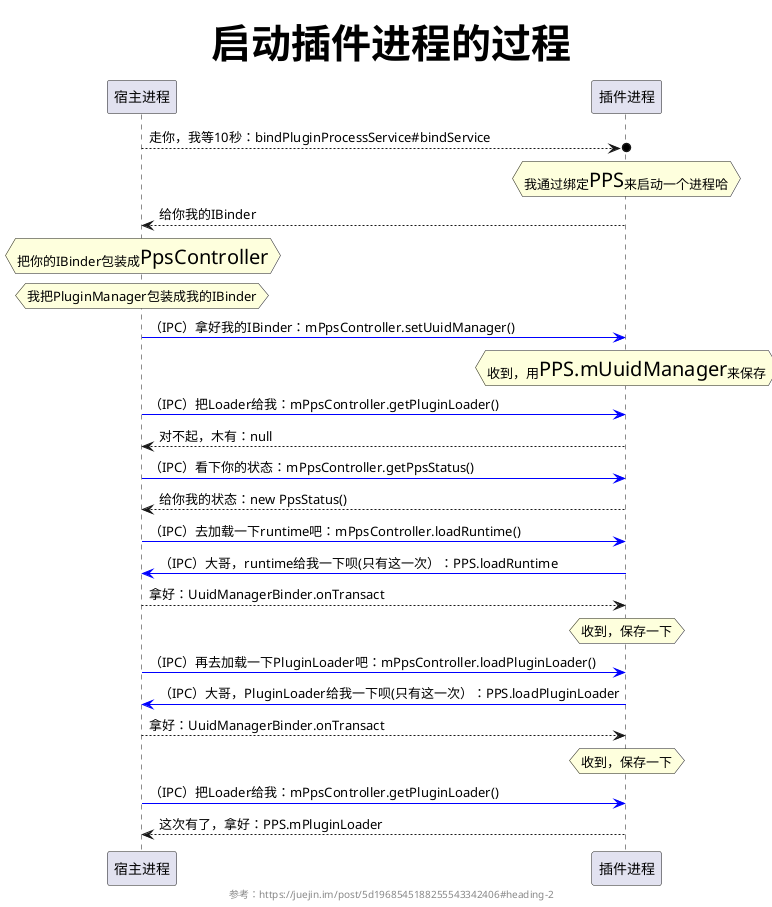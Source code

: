 @startuml

title <size:40>启动插件进程的过程</size>
footer 参考：https://juejin.im/post/5d1968545188255543342406#heading-2

participant 宿主进程 as host
participant 插件进程 as plugin

host -->o plugin: 走你，我等10秒：bindPluginProcessService#bindService
hnote over plugin: 我通过绑定<size:20>PPS</size>来启动一个进程哈
plugin --> host: 给你我的IBinder
hnote over host: 把你的IBinder包装成<size:20>PpsController</size>
hnote over host: 我把PluginManager包装成我的IBinder
host -[#blue]> plugin: （IPC）拿好我的IBinder：mPpsController.setUuidManager()
hnote over plugin: 收到，用<size:20>PPS.mUuidManager</size>来保存
host -[#blue]> plugin: （IPC）把Loader给我：mPpsController.getPluginLoader()
plugin --> host: 对不起，木有：null
host -[#blue]> plugin: （IPC）看下你的状态：mPpsController.getPpsStatus()
plugin --> host: 给你我的状态：new PpsStatus()
host -[#blue]> plugin: （IPC）去加载一下runtime吧：mPpsController.loadRuntime()
plugin -[#blue]> host: （IPC）大哥，runtime给我一下呗(只有这一次）：PPS.loadRuntime
host --> plugin: 拿好：UuidManagerBinder.onTransact
hnote over plugin: 收到，保存一下
host -[#blue]> plugin: （IPC）再去加载一下PluginLoader吧：mPpsController.loadPluginLoader()
plugin -[#blue]> host: （IPC）大哥，PluginLoader给我一下呗(只有这一次）：PPS.loadPluginLoader
host --> plugin: 拿好：UuidManagerBinder.onTransact
hnote over plugin: 收到，保存一下
host -[#blue]> plugin: （IPC）把Loader给我：mPpsController.getPluginLoader()
plugin --> host: 这次有了，拿好：PPS.mPluginLoader

@enduml